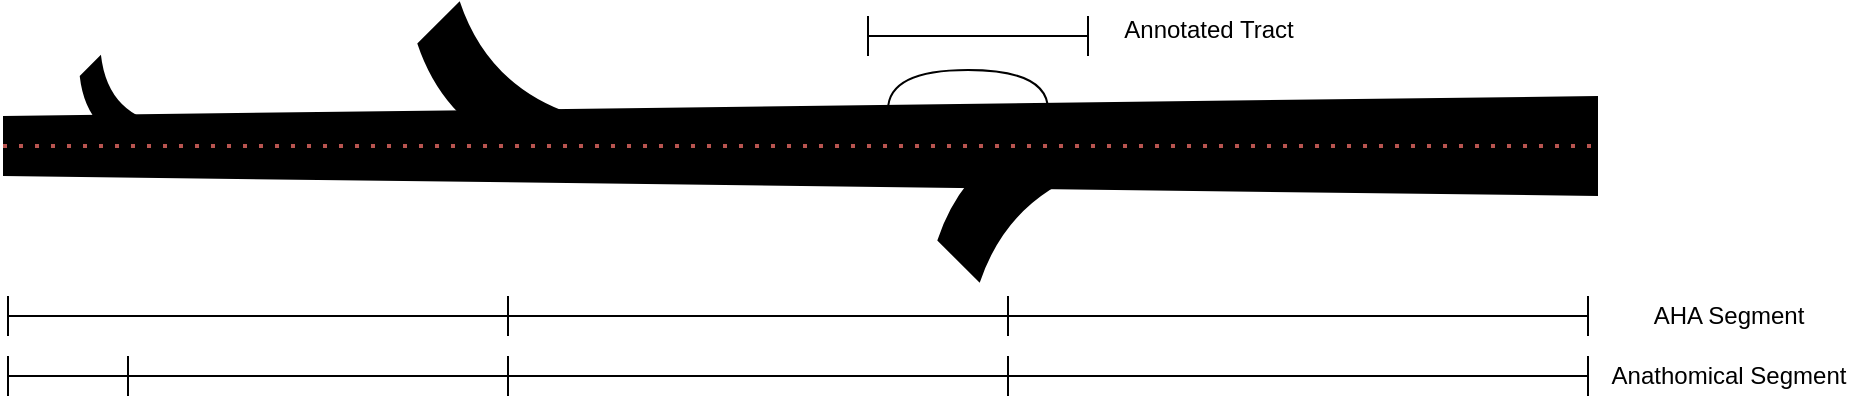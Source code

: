 <mxfile version="14.4.4" type="github">
  <diagram id="NHQl6QHxQ5nZneb_xlHu" name="Page-1">
    <mxGraphModel dx="1422" dy="797" grid="1" gridSize="10" guides="1" tooltips="1" connect="1" arrows="1" fold="1" page="1" pageScale="1" pageWidth="850" pageHeight="1100" math="0" shadow="0">
      <root>
        <mxCell id="0" />
        <mxCell id="1" parent="0" />
        <mxCell id="0490pK50bpzndYRj-9jW-1" value="" style="shape=dataStorage;whiteSpace=wrap;html=1;fixedSize=1;size=10;rotation=-45;fillColor=#000000;strokeColor=none;" vertex="1" parent="1">
          <mxGeometry x="240" y="355" width="40" height="80" as="geometry" />
        </mxCell>
        <mxCell id="0490pK50bpzndYRj-9jW-3" value="" style="shape=dataStorage;whiteSpace=wrap;html=1;fixedSize=1;size=10;rotation=45;fillColor=#000000;strokeColor=none;" vertex="1" parent="1">
          <mxGeometry x="500" y="411" width="40" height="80" as="geometry" />
        </mxCell>
        <mxCell id="0490pK50bpzndYRj-9jW-6" value="" style="shape=or;whiteSpace=wrap;html=1;rotation=-90;" vertex="1" parent="1">
          <mxGeometry x="490" y="357" width="20" height="80" as="geometry" />
        </mxCell>
        <mxCell id="0490pK50bpzndYRj-9jW-8" value="" style="shape=crossbar;whiteSpace=wrap;html=1;rounded=1;fillColor=#000000;" vertex="1" parent="1">
          <mxGeometry x="450" y="360" width="110" height="20" as="geometry" />
        </mxCell>
        <mxCell id="0490pK50bpzndYRj-9jW-9" value="" style="shape=crossbar;whiteSpace=wrap;html=1;rounded=1;fillColor=#000000;" vertex="1" parent="1">
          <mxGeometry x="270" y="500" width="250" height="20" as="geometry" />
        </mxCell>
        <mxCell id="0490pK50bpzndYRj-9jW-12" value="" style="shape=crossbar;whiteSpace=wrap;html=1;rounded=1;fillColor=#000000;" vertex="1" parent="1">
          <mxGeometry x="520" y="500" width="290" height="20" as="geometry" />
        </mxCell>
        <mxCell id="0490pK50bpzndYRj-9jW-13" value="" style="shape=crossbar;whiteSpace=wrap;html=1;rounded=1;fillColor=#000000;" vertex="1" parent="1">
          <mxGeometry x="20" y="500" width="250" height="20" as="geometry" />
        </mxCell>
        <mxCell id="0490pK50bpzndYRj-9jW-14" value="" style="shape=dataStorage;whiteSpace=wrap;html=1;fixedSize=1;size=10;rotation=-45;fillColor=#000000;strokeColor=none;" vertex="1" parent="1">
          <mxGeometry x="62.8" y="380.91" width="25" height="50" as="geometry" />
        </mxCell>
        <mxCell id="0490pK50bpzndYRj-9jW-15" value="" style="shape=crossbar;whiteSpace=wrap;html=1;rounded=1;fillColor=#000000;" vertex="1" parent="1">
          <mxGeometry x="20" y="530" width="60" height="20" as="geometry" />
        </mxCell>
        <mxCell id="0490pK50bpzndYRj-9jW-16" value="" style="shape=crossbar;whiteSpace=wrap;html=1;rounded=1;fillColor=#000000;" vertex="1" parent="1">
          <mxGeometry x="80" y="530" width="190" height="20" as="geometry" />
        </mxCell>
        <mxCell id="0490pK50bpzndYRj-9jW-17" value="" style="shape=crossbar;whiteSpace=wrap;html=1;rounded=1;fillColor=#000000;" vertex="1" parent="1">
          <mxGeometry x="270" y="530" width="250" height="20" as="geometry" />
        </mxCell>
        <mxCell id="0490pK50bpzndYRj-9jW-18" value="" style="shape=crossbar;whiteSpace=wrap;html=1;rounded=1;fillColor=#000000;" vertex="1" parent="1">
          <mxGeometry x="520" y="530" width="290" height="20" as="geometry" />
        </mxCell>
        <mxCell id="0490pK50bpzndYRj-9jW-22" value="" style="group" vertex="1" connectable="0" parent="1">
          <mxGeometry x="17.5" y="400" width="797.5" height="60" as="geometry" />
        </mxCell>
        <mxCell id="0490pK50bpzndYRj-9jW-4" value="" style="shape=trapezoid;perimeter=trapezoidPerimeter;whiteSpace=wrap;html=1;fixedSize=1;size=10.0;rotation=-90;fillColor=#000000;strokeColor=none;" vertex="1" parent="0490pK50bpzndYRj-9jW-22">
          <mxGeometry x="373.75" y="-373.75" width="50" height="797.5" as="geometry" />
        </mxCell>
        <mxCell id="0490pK50bpzndYRj-9jW-11" value="" style="endArrow=none;dashed=1;html=1;dashPattern=1 3;strokeWidth=2;fillColor=#f8cecc;strokeColor=#b85450;exitX=0.5;exitY=0;exitDx=0;exitDy=0;entryX=0.5;entryY=1;entryDx=0;entryDy=0;" edge="1" parent="0490pK50bpzndYRj-9jW-22" source="0490pK50bpzndYRj-9jW-4" target="0490pK50bpzndYRj-9jW-4">
          <mxGeometry width="50" height="50" relative="1" as="geometry">
            <mxPoint x="402.5" y="160" as="sourcePoint" />
            <mxPoint x="452.5" y="110" as="targetPoint" />
          </mxGeometry>
        </mxCell>
        <mxCell id="0490pK50bpzndYRj-9jW-25" value="Annotated Tract" style="text;html=1;align=center;verticalAlign=middle;resizable=0;points=[];autosize=1;" vertex="1" parent="1">
          <mxGeometry x="570" y="357" width="100" height="20" as="geometry" />
        </mxCell>
        <mxCell id="0490pK50bpzndYRj-9jW-26" value="Anathomical Segment" style="text;html=1;align=center;verticalAlign=middle;resizable=0;points=[];autosize=1;" vertex="1" parent="1">
          <mxGeometry x="815" y="530" width="130" height="20" as="geometry" />
        </mxCell>
        <mxCell id="0490pK50bpzndYRj-9jW-27" value="AHA Segment" style="text;html=1;align=center;verticalAlign=middle;resizable=0;points=[];autosize=1;" vertex="1" parent="1">
          <mxGeometry x="835" y="500" width="90" height="20" as="geometry" />
        </mxCell>
      </root>
    </mxGraphModel>
  </diagram>
</mxfile>
